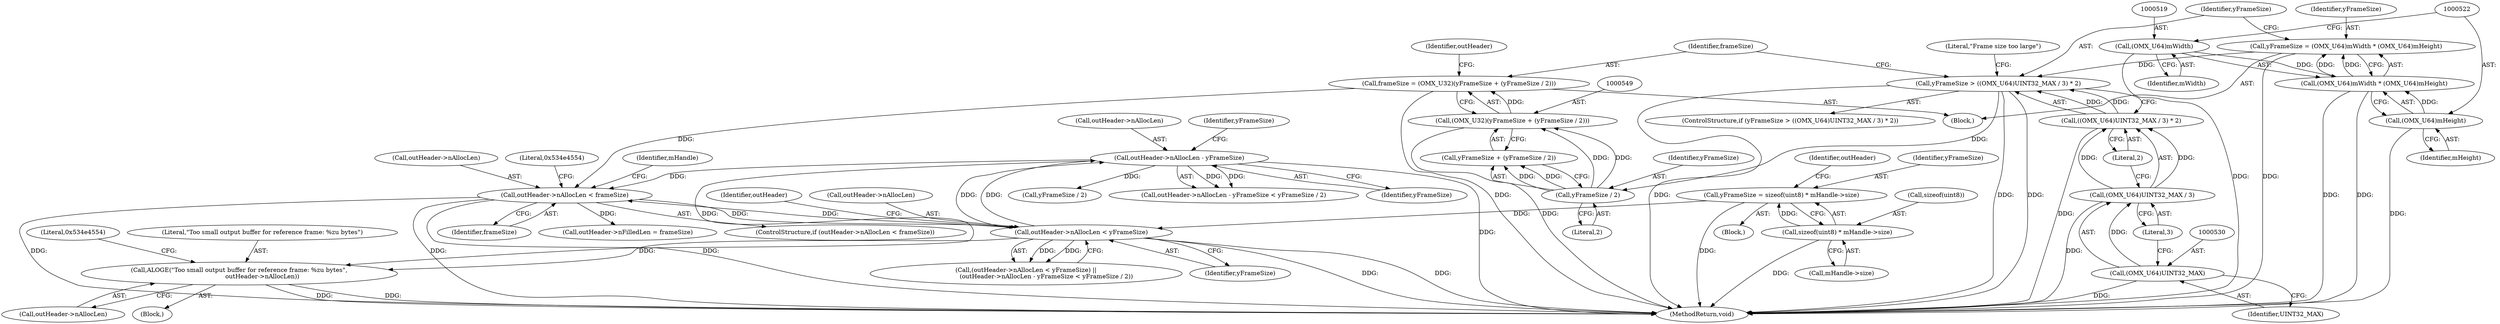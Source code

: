digraph "1_Android_c48ef757cc50906e8726a3bebc3b60716292cdba@del" {
"1000453" [label="(Call,ALOGE(\"Too small output buffer for reference frame: %zu bytes\",\n                        outHeader->nAllocLen))"];
"1000444" [label="(Call,outHeader->nAllocLen - yFrameSize)"];
"1000438" [label="(Call,outHeader->nAllocLen < yFrameSize)"];
"1000556" [label="(Call,outHeader->nAllocLen < frameSize)"];
"1000546" [label="(Call,frameSize = (OMX_U32)(yFrameSize + (yFrameSize / 2)))"];
"1000548" [label="(Call,(OMX_U32)(yFrameSize + (yFrameSize / 2)))"];
"1000552" [label="(Call,yFrameSize / 2)"];
"1000525" [label="(Call,yFrameSize > ((OMX_U64)UINT32_MAX / 3) * 2)"];
"1000515" [label="(Call,yFrameSize = (OMX_U64)mWidth * (OMX_U64)mHeight)"];
"1000517" [label="(Call,(OMX_U64)mWidth * (OMX_U64)mHeight)"];
"1000518" [label="(Call,(OMX_U64)mWidth)"];
"1000521" [label="(Call,(OMX_U64)mHeight)"];
"1000527" [label="(Call,((OMX_U64)UINT32_MAX / 3) * 2)"];
"1000528" [label="(Call,(OMX_U64)UINT32_MAX / 3)"];
"1000529" [label="(Call,(OMX_U64)UINT32_MAX)"];
"1000428" [label="(Call,yFrameSize = sizeof(uint8) * mHandle->size)"];
"1000430" [label="(Call,sizeof(uint8) * mHandle->size)"];
"1000556" [label="(Call,outHeader->nAllocLen < frameSize)"];
"1000516" [label="(Identifier,yFrameSize)"];
"1000414" [label="(Block,)"];
"1000446" [label="(Identifier,outHeader)"];
"1000553" [label="(Identifier,yFrameSize)"];
"1000521" [label="(Call,(OMX_U64)mHeight)"];
"1000528" [label="(Call,(OMX_U64)UINT32_MAX / 3)"];
"1000455" [label="(Call,outHeader->nAllocLen)"];
"1000554" [label="(Literal,2)"];
"1000449" [label="(Call,yFrameSize / 2)"];
"1000453" [label="(Call,ALOGE(\"Too small output buffer for reference frame: %zu bytes\",\n                        outHeader->nAllocLen))"];
"1000529" [label="(Call,(OMX_U64)UINT32_MAX)"];
"1000525" [label="(Call,yFrameSize > ((OMX_U64)UINT32_MAX / 3) * 2)"];
"1000430" [label="(Call,sizeof(uint8) * mHandle->size)"];
"1000715" [label="(MethodReturn,void)"];
"1000445" [label="(Call,outHeader->nAllocLen)"];
"1000558" [label="(Identifier,outHeader)"];
"1000459" [label="(Literal,0x534e4554)"];
"1000536" [label="(Literal,\"Frame size too large\")"];
"1000563" [label="(Literal,0x534e4554)"];
"1000547" [label="(Identifier,frameSize)"];
"1000552" [label="(Call,yFrameSize / 2)"];
"1000442" [label="(Identifier,yFrameSize)"];
"1000437" [label="(Call,(outHeader->nAllocLen < yFrameSize) ||\n                     (outHeader->nAllocLen - yFrameSize < yFrameSize / 2))"];
"1000452" [label="(Block,)"];
"1000517" [label="(Call,(OMX_U64)mWidth * (OMX_U64)mHeight)"];
"1000579" [label="(Identifier,mHandle)"];
"1000674" [label="(Call,outHeader->nFilledLen = frameSize)"];
"1000433" [label="(Call,mHandle->size)"];
"1000523" [label="(Identifier,mHeight)"];
"1000438" [label="(Call,outHeader->nAllocLen < yFrameSize)"];
"1000546" [label="(Call,frameSize = (OMX_U32)(yFrameSize + (yFrameSize / 2)))"];
"1000444" [label="(Call,outHeader->nAllocLen - yFrameSize)"];
"1000524" [label="(ControlStructure,if (yFrameSize > ((OMX_U64)UINT32_MAX / 3) * 2))"];
"1000443" [label="(Call,outHeader->nAllocLen - yFrameSize < yFrameSize / 2)"];
"1000557" [label="(Call,outHeader->nAllocLen)"];
"1000429" [label="(Identifier,yFrameSize)"];
"1000550" [label="(Call,yFrameSize + (yFrameSize / 2))"];
"1000440" [label="(Identifier,outHeader)"];
"1000129" [label="(Block,)"];
"1000527" [label="(Call,((OMX_U64)UINT32_MAX / 3) * 2)"];
"1000428" [label="(Call,yFrameSize = sizeof(uint8) * mHandle->size)"];
"1000520" [label="(Identifier,mWidth)"];
"1000431" [label="(Call,sizeof(uint8))"];
"1000450" [label="(Identifier,yFrameSize)"];
"1000532" [label="(Literal,3)"];
"1000548" [label="(Call,(OMX_U32)(yFrameSize + (yFrameSize / 2)))"];
"1000515" [label="(Call,yFrameSize = (OMX_U64)mWidth * (OMX_U64)mHeight)"];
"1000518" [label="(Call,(OMX_U64)mWidth)"];
"1000526" [label="(Identifier,yFrameSize)"];
"1000531" [label="(Identifier,UINT32_MAX)"];
"1000555" [label="(ControlStructure,if (outHeader->nAllocLen < frameSize))"];
"1000560" [label="(Identifier,frameSize)"];
"1000448" [label="(Identifier,yFrameSize)"];
"1000533" [label="(Literal,2)"];
"1000454" [label="(Literal,\"Too small output buffer for reference frame: %zu bytes\")"];
"1000439" [label="(Call,outHeader->nAllocLen)"];
"1000453" -> "1000452"  [label="AST: "];
"1000453" -> "1000455"  [label="CFG: "];
"1000454" -> "1000453"  [label="AST: "];
"1000455" -> "1000453"  [label="AST: "];
"1000459" -> "1000453"  [label="CFG: "];
"1000453" -> "1000715"  [label="DDG: "];
"1000453" -> "1000715"  [label="DDG: "];
"1000444" -> "1000453"  [label="DDG: "];
"1000438" -> "1000453"  [label="DDG: "];
"1000444" -> "1000443"  [label="AST: "];
"1000444" -> "1000448"  [label="CFG: "];
"1000445" -> "1000444"  [label="AST: "];
"1000448" -> "1000444"  [label="AST: "];
"1000450" -> "1000444"  [label="CFG: "];
"1000444" -> "1000715"  [label="DDG: "];
"1000444" -> "1000443"  [label="DDG: "];
"1000444" -> "1000443"  [label="DDG: "];
"1000438" -> "1000444"  [label="DDG: "];
"1000438" -> "1000444"  [label="DDG: "];
"1000444" -> "1000449"  [label="DDG: "];
"1000444" -> "1000556"  [label="DDG: "];
"1000438" -> "1000437"  [label="AST: "];
"1000438" -> "1000442"  [label="CFG: "];
"1000439" -> "1000438"  [label="AST: "];
"1000442" -> "1000438"  [label="AST: "];
"1000446" -> "1000438"  [label="CFG: "];
"1000437" -> "1000438"  [label="CFG: "];
"1000438" -> "1000715"  [label="DDG: "];
"1000438" -> "1000715"  [label="DDG: "];
"1000438" -> "1000437"  [label="DDG: "];
"1000438" -> "1000437"  [label="DDG: "];
"1000556" -> "1000438"  [label="DDG: "];
"1000428" -> "1000438"  [label="DDG: "];
"1000438" -> "1000556"  [label="DDG: "];
"1000556" -> "1000555"  [label="AST: "];
"1000556" -> "1000560"  [label="CFG: "];
"1000557" -> "1000556"  [label="AST: "];
"1000560" -> "1000556"  [label="AST: "];
"1000563" -> "1000556"  [label="CFG: "];
"1000579" -> "1000556"  [label="CFG: "];
"1000556" -> "1000715"  [label="DDG: "];
"1000556" -> "1000715"  [label="DDG: "];
"1000556" -> "1000715"  [label="DDG: "];
"1000546" -> "1000556"  [label="DDG: "];
"1000556" -> "1000674"  [label="DDG: "];
"1000546" -> "1000129"  [label="AST: "];
"1000546" -> "1000548"  [label="CFG: "];
"1000547" -> "1000546"  [label="AST: "];
"1000548" -> "1000546"  [label="AST: "];
"1000558" -> "1000546"  [label="CFG: "];
"1000546" -> "1000715"  [label="DDG: "];
"1000548" -> "1000546"  [label="DDG: "];
"1000548" -> "1000550"  [label="CFG: "];
"1000549" -> "1000548"  [label="AST: "];
"1000550" -> "1000548"  [label="AST: "];
"1000548" -> "1000715"  [label="DDG: "];
"1000552" -> "1000548"  [label="DDG: "];
"1000552" -> "1000548"  [label="DDG: "];
"1000552" -> "1000550"  [label="AST: "];
"1000552" -> "1000554"  [label="CFG: "];
"1000553" -> "1000552"  [label="AST: "];
"1000554" -> "1000552"  [label="AST: "];
"1000550" -> "1000552"  [label="CFG: "];
"1000552" -> "1000550"  [label="DDG: "];
"1000552" -> "1000550"  [label="DDG: "];
"1000525" -> "1000552"  [label="DDG: "];
"1000525" -> "1000524"  [label="AST: "];
"1000525" -> "1000527"  [label="CFG: "];
"1000526" -> "1000525"  [label="AST: "];
"1000527" -> "1000525"  [label="AST: "];
"1000536" -> "1000525"  [label="CFG: "];
"1000547" -> "1000525"  [label="CFG: "];
"1000525" -> "1000715"  [label="DDG: "];
"1000525" -> "1000715"  [label="DDG: "];
"1000525" -> "1000715"  [label="DDG: "];
"1000515" -> "1000525"  [label="DDG: "];
"1000527" -> "1000525"  [label="DDG: "];
"1000527" -> "1000525"  [label="DDG: "];
"1000515" -> "1000129"  [label="AST: "];
"1000515" -> "1000517"  [label="CFG: "];
"1000516" -> "1000515"  [label="AST: "];
"1000517" -> "1000515"  [label="AST: "];
"1000526" -> "1000515"  [label="CFG: "];
"1000515" -> "1000715"  [label="DDG: "];
"1000517" -> "1000515"  [label="DDG: "];
"1000517" -> "1000515"  [label="DDG: "];
"1000517" -> "1000521"  [label="CFG: "];
"1000518" -> "1000517"  [label="AST: "];
"1000521" -> "1000517"  [label="AST: "];
"1000517" -> "1000715"  [label="DDG: "];
"1000517" -> "1000715"  [label="DDG: "];
"1000518" -> "1000517"  [label="DDG: "];
"1000521" -> "1000517"  [label="DDG: "];
"1000518" -> "1000520"  [label="CFG: "];
"1000519" -> "1000518"  [label="AST: "];
"1000520" -> "1000518"  [label="AST: "];
"1000522" -> "1000518"  [label="CFG: "];
"1000518" -> "1000715"  [label="DDG: "];
"1000521" -> "1000523"  [label="CFG: "];
"1000522" -> "1000521"  [label="AST: "];
"1000523" -> "1000521"  [label="AST: "];
"1000521" -> "1000715"  [label="DDG: "];
"1000527" -> "1000533"  [label="CFG: "];
"1000528" -> "1000527"  [label="AST: "];
"1000533" -> "1000527"  [label="AST: "];
"1000527" -> "1000715"  [label="DDG: "];
"1000528" -> "1000527"  [label="DDG: "];
"1000528" -> "1000527"  [label="DDG: "];
"1000528" -> "1000532"  [label="CFG: "];
"1000529" -> "1000528"  [label="AST: "];
"1000532" -> "1000528"  [label="AST: "];
"1000533" -> "1000528"  [label="CFG: "];
"1000528" -> "1000715"  [label="DDG: "];
"1000529" -> "1000528"  [label="DDG: "];
"1000529" -> "1000531"  [label="CFG: "];
"1000530" -> "1000529"  [label="AST: "];
"1000531" -> "1000529"  [label="AST: "];
"1000532" -> "1000529"  [label="CFG: "];
"1000529" -> "1000715"  [label="DDG: "];
"1000428" -> "1000414"  [label="AST: "];
"1000428" -> "1000430"  [label="CFG: "];
"1000429" -> "1000428"  [label="AST: "];
"1000430" -> "1000428"  [label="AST: "];
"1000440" -> "1000428"  [label="CFG: "];
"1000428" -> "1000715"  [label="DDG: "];
"1000430" -> "1000428"  [label="DDG: "];
"1000430" -> "1000433"  [label="CFG: "];
"1000431" -> "1000430"  [label="AST: "];
"1000433" -> "1000430"  [label="AST: "];
"1000430" -> "1000715"  [label="DDG: "];
}
